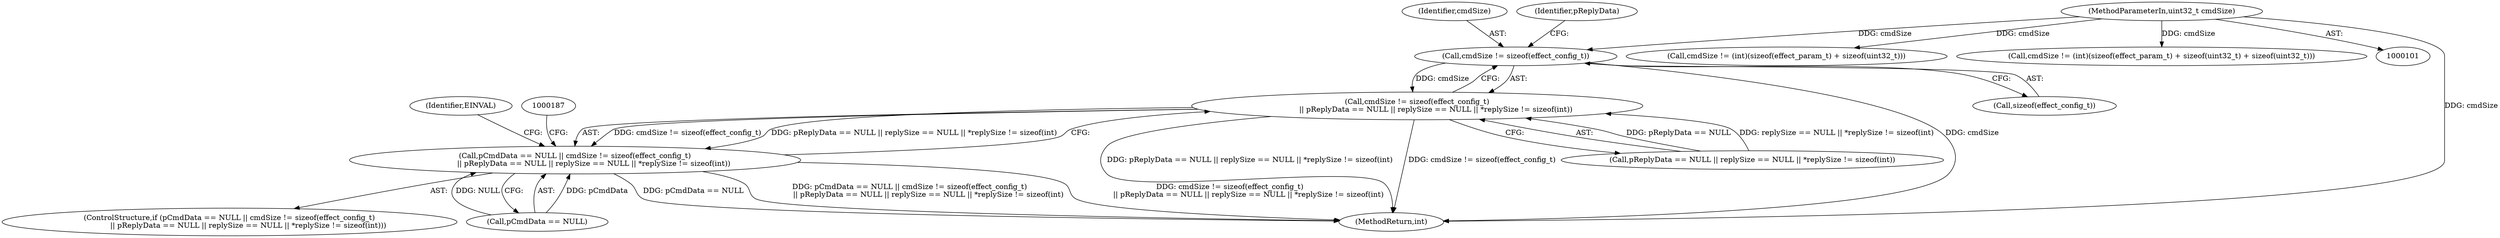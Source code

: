 digraph "0_Android_aeea52da00d210587fb3ed895de3d5f2e0264c88_3@API" {
"1000163" [label="(Call,cmdSize != sizeof(effect_config_t))"];
"1000104" [label="(MethodParameterIn,uint32_t cmdSize)"];
"1000162" [label="(Call,cmdSize != sizeof(effect_config_t)\n                || pReplyData == NULL || replySize == NULL || *replySize != sizeof(int))"];
"1000158" [label="(Call,pCmdData == NULL || cmdSize != sizeof(effect_config_t)\n                || pReplyData == NULL || replySize == NULL || *replySize != sizeof(int))"];
"1000165" [label="(Call,sizeof(effect_config_t))"];
"1000164" [label="(Identifier,cmdSize)"];
"1000157" [label="(ControlStructure,if (pCmdData == NULL || cmdSize != sizeof(effect_config_t)\n                || pReplyData == NULL || replySize == NULL || *replySize != sizeof(int)))"];
"1000163" [label="(Call,cmdSize != sizeof(effect_config_t))"];
"1000310" [label="(Call,cmdSize != (int)(sizeof(effect_param_t) + sizeof(uint32_t)))"];
"1000169" [label="(Identifier,pReplyData)"];
"1000159" [label="(Call,pCmdData == NULL)"];
"1000183" [label="(Identifier,EINVAL)"];
"1000162" [label="(Call,cmdSize != sizeof(effect_config_t)\n                || pReplyData == NULL || replySize == NULL || *replySize != sizeof(int))"];
"1000555" [label="(MethodReturn,int)"];
"1000167" [label="(Call,pReplyData == NULL || replySize == NULL || *replySize != sizeof(int))"];
"1000158" [label="(Call,pCmdData == NULL || cmdSize != sizeof(effect_config_t)\n                || pReplyData == NULL || replySize == NULL || *replySize != sizeof(int))"];
"1000104" [label="(MethodParameterIn,uint32_t cmdSize)"];
"1000440" [label="(Call,cmdSize != (int)(sizeof(effect_param_t) + sizeof(uint32_t) + sizeof(uint32_t)))"];
"1000163" -> "1000162"  [label="AST: "];
"1000163" -> "1000165"  [label="CFG: "];
"1000164" -> "1000163"  [label="AST: "];
"1000165" -> "1000163"  [label="AST: "];
"1000169" -> "1000163"  [label="CFG: "];
"1000162" -> "1000163"  [label="CFG: "];
"1000163" -> "1000555"  [label="DDG: cmdSize"];
"1000163" -> "1000162"  [label="DDG: cmdSize"];
"1000104" -> "1000163"  [label="DDG: cmdSize"];
"1000104" -> "1000101"  [label="AST: "];
"1000104" -> "1000555"  [label="DDG: cmdSize"];
"1000104" -> "1000310"  [label="DDG: cmdSize"];
"1000104" -> "1000440"  [label="DDG: cmdSize"];
"1000162" -> "1000158"  [label="AST: "];
"1000162" -> "1000167"  [label="CFG: "];
"1000167" -> "1000162"  [label="AST: "];
"1000158" -> "1000162"  [label="CFG: "];
"1000162" -> "1000555"  [label="DDG: pReplyData == NULL || replySize == NULL || *replySize != sizeof(int)"];
"1000162" -> "1000555"  [label="DDG: cmdSize != sizeof(effect_config_t)"];
"1000162" -> "1000158"  [label="DDG: cmdSize != sizeof(effect_config_t)"];
"1000162" -> "1000158"  [label="DDG: pReplyData == NULL || replySize == NULL || *replySize != sizeof(int)"];
"1000167" -> "1000162"  [label="DDG: pReplyData == NULL"];
"1000167" -> "1000162"  [label="DDG: replySize == NULL || *replySize != sizeof(int)"];
"1000158" -> "1000157"  [label="AST: "];
"1000158" -> "1000159"  [label="CFG: "];
"1000159" -> "1000158"  [label="AST: "];
"1000183" -> "1000158"  [label="CFG: "];
"1000187" -> "1000158"  [label="CFG: "];
"1000158" -> "1000555"  [label="DDG: pCmdData == NULL"];
"1000158" -> "1000555"  [label="DDG: pCmdData == NULL || cmdSize != sizeof(effect_config_t)\n                || pReplyData == NULL || replySize == NULL || *replySize != sizeof(int)"];
"1000158" -> "1000555"  [label="DDG: cmdSize != sizeof(effect_config_t)\n                || pReplyData == NULL || replySize == NULL || *replySize != sizeof(int)"];
"1000159" -> "1000158"  [label="DDG: pCmdData"];
"1000159" -> "1000158"  [label="DDG: NULL"];
}
